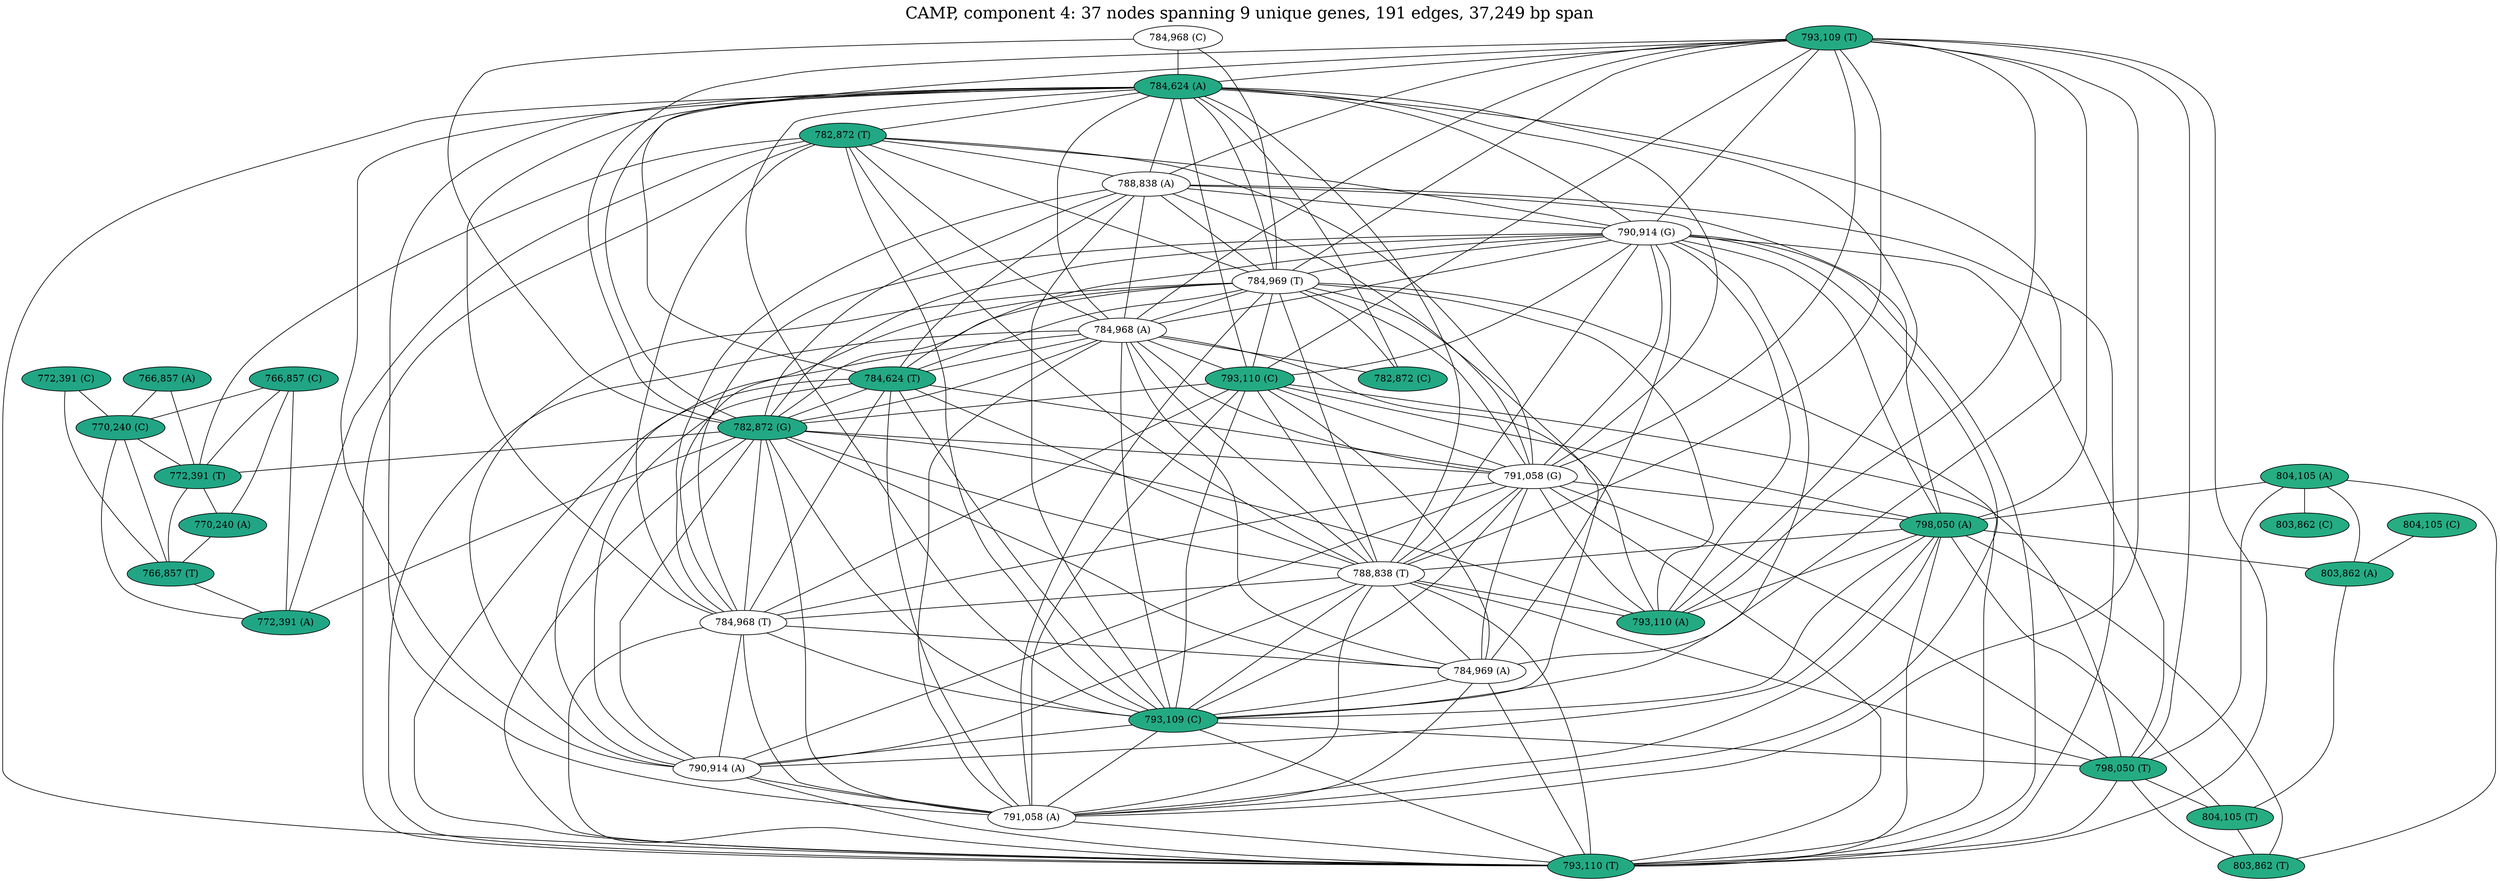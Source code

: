 graph CAMP_cc4 {
	overlap="prism50";
	outputorder="edgesfirst";
	node [style="filled"];
	label="CAMP, component 4: 37 nodes spanning 9 unique genes, 191 edges, 37,249 bp span";
	labelloc="t";
	fontsize=24;
	"766,857 (A)" [fillcolor="#21a585", fontcolor="#000000"];
	"766,857 (C)" [fillcolor="#21a585", fontcolor="#000000"];
	"766,857 (T)" [fillcolor="#21a585", fontcolor="#000000"];
	"770,240 (C)" [fillcolor="#21a585", fontcolor="#000000"];
	"770,240 (A)" [fillcolor="#21a585", fontcolor="#000000"];
	"772,391 (C)" [fillcolor="#21a685", fontcolor="#000000"];
	"772,391 (T)" [fillcolor="#21a685", fontcolor="#000000"];
	"772,391 (A)" [fillcolor="#21a685", fontcolor="#000000"];
	"782,872 (T)" [fillcolor="#22a884", fontcolor="#000000"];
	"782,872 (G)" [fillcolor="#22a884", fontcolor="#000000"];
	"782,872 (C)" [fillcolor="#22a884", fontcolor="#000000"];
	"784,624 (A)" [fillcolor="#23a983", fontcolor="#000000"];
	"784,624 (T)" [fillcolor="#23a983", fontcolor="#000000"];
	"784,968 (C)" [fillcolor="#ffffff", fontcolor="#000000"];
	"784,968 (A)" [fillcolor="#ffffff", fontcolor="#000000"];
	"784,968 (T)" [fillcolor="#ffffff", fontcolor="#000000"];
	"784,969 (T)" [fillcolor="#ffffff", fontcolor="#000000"];
	"784,969 (A)" [fillcolor="#ffffff", fontcolor="#000000"];
	"788,838 (A)" [fillcolor="#ffffff", fontcolor="#000000"];
	"788,838 (T)" [fillcolor="#ffffff", fontcolor="#000000"];
	"790,914 (G)" [fillcolor="#ffffff", fontcolor="#000000"];
	"790,914 (A)" [fillcolor="#ffffff", fontcolor="#000000"];
	"791,058 (G)" [fillcolor="#ffffff", fontcolor="#000000"];
	"791,058 (A)" [fillcolor="#ffffff", fontcolor="#000000"];
	"793,109 (T)" [fillcolor="#24aa83", fontcolor="#000000"];
	"793,109 (C)" [fillcolor="#24aa83", fontcolor="#000000"];
	"793,110 (C)" [fillcolor="#24aa83", fontcolor="#000000"];
	"793,110 (A)" [fillcolor="#24aa83", fontcolor="#000000"];
	"793,110 (T)" [fillcolor="#24aa83", fontcolor="#000000"];
	"798,050 (A)" [fillcolor="#25ab82", fontcolor="#000000"];
	"798,050 (T)" [fillcolor="#25ab82", fontcolor="#000000"];
	"803,862 (C)" [fillcolor="#25ac82", fontcolor="#000000"];
	"803,862 (A)" [fillcolor="#25ac82", fontcolor="#000000"];
	"803,862 (T)" [fillcolor="#25ac82", fontcolor="#000000"];
	"804,105 (A)" [fillcolor="#26ad81", fontcolor="#000000"];
	"804,105 (C)" [fillcolor="#26ad81", fontcolor="#000000"];
	"804,105 (T)" [fillcolor="#26ad81", fontcolor="#000000"];
	"793,109 (T)" -- "782,872 (G)";
	"793,109 (T)" -- "784,624 (A)";
	"793,109 (T)" -- "784,624 (T)";
	"793,109 (T)" -- "784,968 (A)";
	"793,109 (T)" -- "784,969 (T)";
	"793,109 (T)" -- "788,838 (T)";
	"793,109 (T)" -- "788,838 (A)";
	"793,109 (T)" -- "790,914 (G)";
	"793,109 (T)" -- "791,058 (G)";
	"793,109 (T)" -- "791,058 (A)";
	"793,109 (T)" -- "793,110 (A)";
	"793,109 (T)" -- "793,110 (T)";
	"793,109 (T)" -- "793,110 (C)";
	"793,109 (T)" -- "798,050 (A)";
	"793,109 (T)" -- "798,050 (T)";
	"784,968 (C)" -- "782,872 (G)";
	"784,968 (C)" -- "784,624 (A)";
	"784,968 (C)" -- "784,969 (T)";
	"772,391 (C)" -- "766,857 (T)";
	"772,391 (C)" -- "770,240 (C)";
	"766,857 (A)" -- "770,240 (C)";
	"766,857 (A)" -- "772,391 (T)";
	"784,624 (A)" -- "782,872 (G)";
	"784,624 (A)" -- "782,872 (T)";
	"784,624 (A)" -- "782,872 (C)";
	"784,624 (A)" -- "784,968 (A)";
	"784,624 (A)" -- "784,968 (T)";
	"784,624 (A)" -- "784,969 (T)";
	"784,624 (A)" -- "784,969 (A)";
	"784,624 (A)" -- "788,838 (T)";
	"784,624 (A)" -- "788,838 (A)";
	"784,624 (A)" -- "790,914 (G)";
	"784,624 (A)" -- "790,914 (A)";
	"784,624 (A)" -- "791,058 (G)";
	"784,624 (A)" -- "791,058 (A)";
	"784,624 (A)" -- "793,109 (C)";
	"784,624 (A)" -- "793,110 (T)";
	"784,624 (A)" -- "793,110 (A)";
	"784,624 (A)" -- "793,110 (C)";
	"804,105 (A)" -- "798,050 (A)";
	"804,105 (A)" -- "798,050 (T)";
	"804,105 (A)" -- "803,862 (T)";
	"804,105 (A)" -- "803,862 (A)";
	"804,105 (A)" -- "803,862 (C)";
	"782,872 (T)" -- "772,391 (T)";
	"782,872 (T)" -- "772,391 (A)";
	"782,872 (T)" -- "784,968 (A)";
	"782,872 (T)" -- "784,968 (T)";
	"782,872 (T)" -- "784,969 (T)";
	"782,872 (T)" -- "788,838 (T)";
	"782,872 (T)" -- "788,838 (A)";
	"782,872 (T)" -- "790,914 (G)";
	"782,872 (T)" -- "791,058 (G)";
	"782,872 (T)" -- "793,109 (C)";
	"782,872 (T)" -- "793,110 (T)";
	"788,838 (A)" -- "782,872 (G)";
	"788,838 (A)" -- "784,624 (T)";
	"788,838 (A)" -- "784,968 (A)";
	"788,838 (A)" -- "784,968 (T)";
	"788,838 (A)" -- "784,969 (T)";
	"788,838 (A)" -- "790,914 (G)";
	"788,838 (A)" -- "791,058 (G)";
	"788,838 (A)" -- "793,109 (C)";
	"788,838 (A)" -- "793,110 (T)";
	"788,838 (A)" -- "798,050 (A)";
	"790,914 (G)" -- "782,872 (G)";
	"790,914 (G)" -- "784,624 (T)";
	"790,914 (G)" -- "784,968 (A)";
	"790,914 (G)" -- "784,968 (T)";
	"790,914 (G)" -- "784,969 (T)";
	"790,914 (G)" -- "784,969 (A)";
	"790,914 (G)" -- "788,838 (T)";
	"790,914 (G)" -- "791,058 (G)";
	"790,914 (G)" -- "791,058 (A)";
	"790,914 (G)" -- "793,109 (C)";
	"790,914 (G)" -- "793,110 (T)";
	"790,914 (G)" -- "793,110 (A)";
	"790,914 (G)" -- "793,110 (C)";
	"790,914 (G)" -- "798,050 (A)";
	"790,914 (G)" -- "798,050 (T)";
	"784,969 (T)" -- "782,872 (G)";
	"784,969 (T)" -- "782,872 (C)";
	"784,969 (T)" -- "784,624 (T)";
	"784,969 (T)" -- "784,968 (A)";
	"784,969 (T)" -- "784,968 (T)";
	"784,969 (T)" -- "788,838 (T)";
	"784,969 (T)" -- "790,914 (A)";
	"784,969 (T)" -- "791,058 (G)";
	"784,969 (T)" -- "791,058 (A)";
	"784,969 (T)" -- "793,109 (C)";
	"784,969 (T)" -- "793,110 (T)";
	"784,969 (T)" -- "793,110 (A)";
	"784,969 (T)" -- "793,110 (C)";
	"784,968 (A)" -- "782,872 (G)";
	"784,968 (A)" -- "782,872 (C)";
	"784,968 (A)" -- "784,624 (T)";
	"784,968 (A)" -- "784,969 (A)";
	"784,968 (A)" -- "788,838 (T)";
	"784,968 (A)" -- "790,914 (A)";
	"784,968 (A)" -- "791,058 (G)";
	"784,968 (A)" -- "791,058 (A)";
	"784,968 (A)" -- "793,109 (C)";
	"784,968 (A)" -- "793,110 (T)";
	"784,968 (A)" -- "793,110 (A)";
	"784,968 (A)" -- "793,110 (C)";
	"766,857 (C)" -- "770,240 (C)";
	"766,857 (C)" -- "770,240 (A)";
	"766,857 (C)" -- "772,391 (T)";
	"766,857 (C)" -- "772,391 (A)";
	"784,624 (T)" -- "782,872 (G)";
	"784,624 (T)" -- "784,968 (T)";
	"784,624 (T)" -- "788,838 (T)";
	"784,624 (T)" -- "790,914 (A)";
	"784,624 (T)" -- "791,058 (G)";
	"784,624 (T)" -- "791,058 (A)";
	"784,624 (T)" -- "793,109 (C)";
	"784,624 (T)" -- "793,110 (T)";
	"793,110 (C)" -- "782,872 (G)";
	"793,110 (C)" -- "784,968 (T)";
	"793,110 (C)" -- "784,969 (A)";
	"793,110 (C)" -- "788,838 (T)";
	"793,110 (C)" -- "791,058 (A)";
	"793,110 (C)" -- "791,058 (G)";
	"793,110 (C)" -- "793,109 (C)";
	"793,110 (C)" -- "798,050 (A)";
	"793,110 (C)" -- "798,050 (T)";
	"804,105 (C)" -- "803,862 (A)";
	"782,872 (G)" -- "772,391 (T)";
	"782,872 (G)" -- "772,391 (A)";
	"782,872 (G)" -- "784,968 (T)";
	"782,872 (G)" -- "784,969 (A)";
	"782,872 (G)" -- "788,838 (T)";
	"782,872 (G)" -- "790,914 (A)";
	"782,872 (G)" -- "791,058 (G)";
	"782,872 (G)" -- "791,058 (A)";
	"782,872 (G)" -- "793,109 (C)";
	"782,872 (G)" -- "793,110 (T)";
	"782,872 (G)" -- "793,110 (A)";
	"791,058 (G)" -- "784,968 (T)";
	"791,058 (G)" -- "784,969 (A)";
	"791,058 (G)" -- "788,838 (T)";
	"791,058 (G)" -- "790,914 (A)";
	"791,058 (G)" -- "793,109 (C)";
	"791,058 (G)" -- "793,110 (T)";
	"791,058 (G)" -- "793,110 (A)";
	"791,058 (G)" -- "798,050 (A)";
	"791,058 (G)" -- "798,050 (T)";
	"798,050 (A)" -- "788,838 (T)";
	"798,050 (A)" -- "790,914 (A)";
	"798,050 (A)" -- "791,058 (A)";
	"798,050 (A)" -- "793,109 (C)";
	"798,050 (A)" -- "793,110 (T)";
	"798,050 (A)" -- "793,110 (A)";
	"798,050 (A)" -- "803,862 (T)";
	"798,050 (A)" -- "803,862 (A)";
	"798,050 (A)" -- "804,105 (T)";
	"770,240 (C)" -- "766,857 (T)";
	"770,240 (C)" -- "772,391 (T)";
	"770,240 (C)" -- "772,391 (A)";
	"788,838 (T)" -- "784,968 (T)";
	"788,838 (T)" -- "784,969 (A)";
	"788,838 (T)" -- "790,914 (A)";
	"788,838 (T)" -- "791,058 (A)";
	"788,838 (T)" -- "793,109 (C)";
	"788,838 (T)" -- "793,110 (T)";
	"788,838 (T)" -- "793,110 (A)";
	"788,838 (T)" -- "798,050 (T)";
	"784,968 (T)" -- "784,969 (A)";
	"784,968 (T)" -- "790,914 (A)";
	"784,968 (T)" -- "791,058 (A)";
	"784,968 (T)" -- "793,109 (C)";
	"784,968 (T)" -- "793,110 (T)";
	"803,862 (A)" -- "804,105 (T)";
	"784,969 (A)" -- "791,058 (A)";
	"784,969 (A)" -- "793,109 (C)";
	"784,969 (A)" -- "793,110 (T)";
	"793,109 (C)" -- "790,914 (A)";
	"793,109 (C)" -- "791,058 (A)";
	"793,109 (C)" -- "793,110 (T)";
	"793,109 (C)" -- "798,050 (T)";
	"772,391 (T)" -- "766,857 (T)";
	"772,391 (T)" -- "770,240 (A)";
	"790,914 (A)" -- "791,058 (A)";
	"790,914 (A)" -- "793,110 (T)";
	"770,240 (A)" -- "766,857 (T)";
	"766,857 (T)" -- "772,391 (A)";
	"798,050 (T)" -- "793,110 (T)";
	"798,050 (T)" -- "803,862 (T)";
	"798,050 (T)" -- "804,105 (T)";
	"804,105 (T)" -- "803,862 (T)";
	"791,058 (A)" -- "793,110 (T)";
}